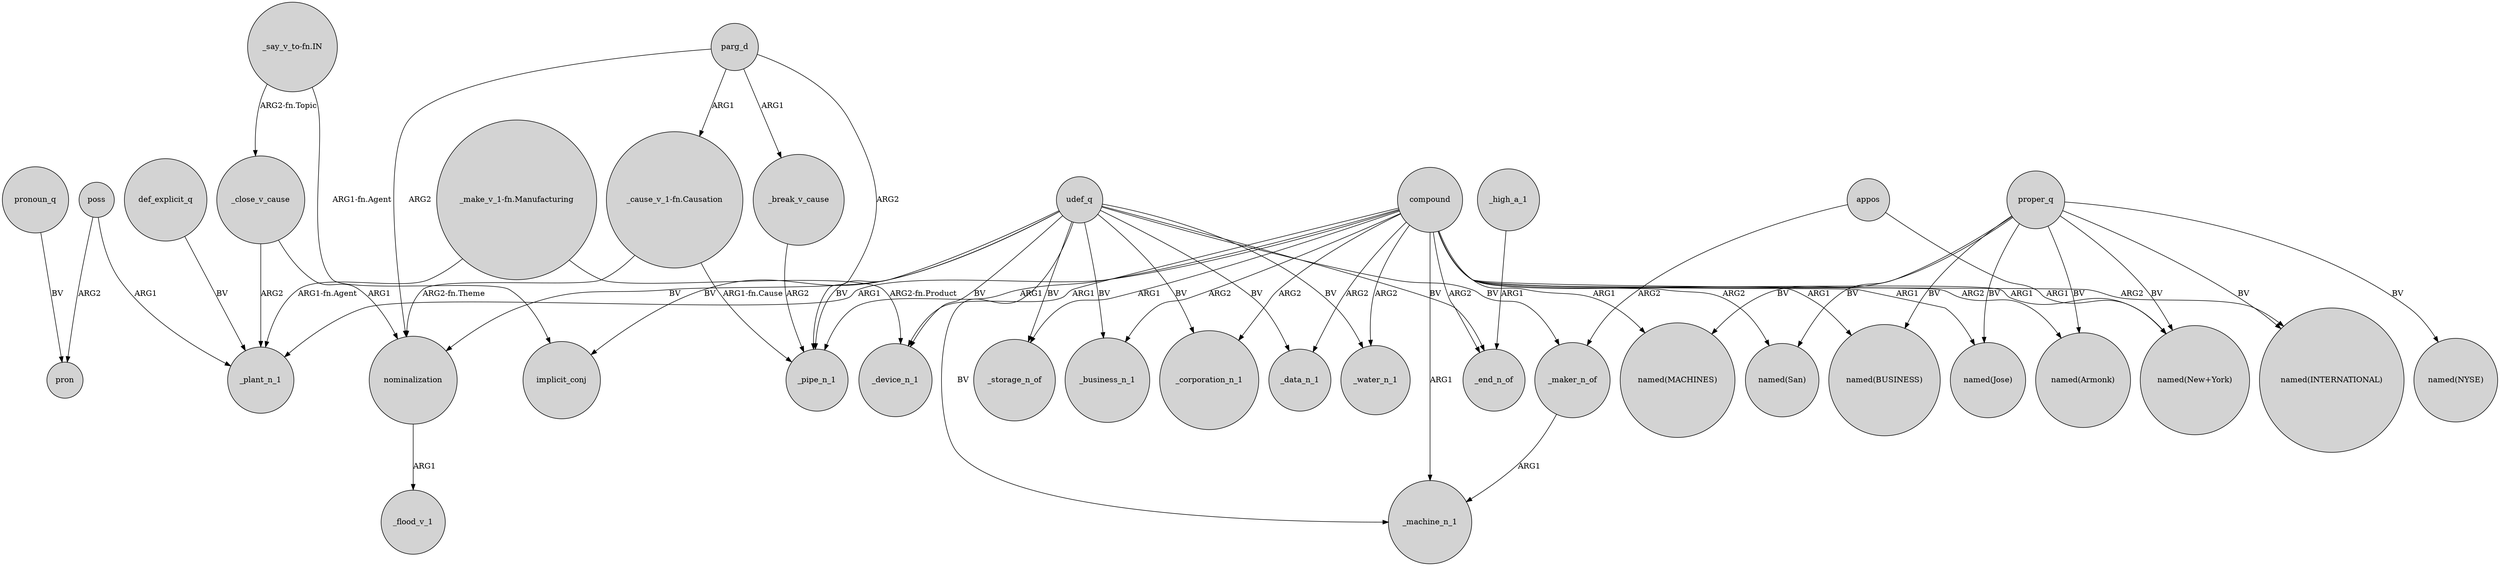 digraph {
	node [shape=circle style=filled]
	udef_q -> _machine_n_1 [label=BV]
	"_say_v_to-fn.IN" -> _close_v_cause [label="ARG2-fn.Topic"]
	poss -> _plant_n_1 [label=ARG1]
	def_explicit_q -> _plant_n_1 [label=BV]
	"_make_v_1-fn.Manufacturing" -> _device_n_1 [label="ARG2-fn.Product"]
	poss -> pron [label=ARG2]
	compound -> "named(San)" [label=ARG2]
	proper_q -> "named(INTERNATIONAL)" [label=BV]
	udef_q -> _storage_n_of [label=BV]
	udef_q -> _pipe_n_1 [label=BV]
	parg_d -> _break_v_cause [label=ARG1]
	proper_q -> "named(Jose)" [label=BV]
	udef_q -> _end_n_of [label=BV]
	proper_q -> "named(New+York)" [label=BV]
	compound -> _corporation_n_1 [label=ARG2]
	_break_v_cause -> _pipe_n_1 [label=ARG2]
	"_make_v_1-fn.Manufacturing" -> _plant_n_1 [label="ARG1-fn.Agent"]
	_close_v_cause -> _plant_n_1 [label=ARG2]
	compound -> _water_n_1 [label=ARG2]
	proper_q -> "named(Armonk)" [label=BV]
	nominalization -> _flood_v_1 [label=ARG1]
	compound -> _plant_n_1 [label=ARG1]
	appos -> "named(New+York)" [label=ARG1]
	udef_q -> implicit_conj [label=BV]
	compound -> "named(Jose)" [label=ARG1]
	proper_q -> "named(MACHINES)" [label=BV]
	compound -> _machine_n_1 [label=ARG1]
	appos -> _maker_n_of [label=ARG2]
	proper_q -> "named(NYSE)" [label=BV]
	compound -> "named(MACHINES)" [label=ARG1]
	parg_d -> _pipe_n_1 [label=ARG2]
	udef_q -> _corporation_n_1 [label=BV]
	compound -> _pipe_n_1 [label=ARG1]
	pronoun_q -> pron [label=BV]
	udef_q -> _data_n_1 [label=BV]
	udef_q -> _water_n_1 [label=BV]
	_maker_n_of -> _machine_n_1 [label=ARG1]
	parg_d -> "_cause_v_1-fn.Causation" [label=ARG1]
	proper_q -> "named(BUSINESS)" [label=BV]
	parg_d -> nominalization [label=ARG2]
	udef_q -> _maker_n_of [label=BV]
	compound -> _end_n_of [label=ARG2]
	compound -> "named(New+York)" [label=ARG1]
	"_cause_v_1-fn.Causation" -> _pipe_n_1 [label="ARG1-fn.Cause"]
	compound -> "named(BUSINESS)" [label=ARG1]
	compound -> _business_n_1 [label=ARG2]
	udef_q -> nominalization [label=BV]
	"_cause_v_1-fn.Causation" -> nominalization [label="ARG2-fn.Theme"]
	_high_a_1 -> _end_n_of [label=ARG1]
	_close_v_cause -> nominalization [label=ARG1]
	udef_q -> _business_n_1 [label=BV]
	proper_q -> "named(San)" [label=BV]
	compound -> _device_n_1 [label=ARG1]
	compound -> "named(Armonk)" [label=ARG2]
	compound -> "named(INTERNATIONAL)" [label=ARG2]
	udef_q -> _device_n_1 [label=BV]
	compound -> _data_n_1 [label=ARG2]
	"_say_v_to-fn.IN" -> implicit_conj [label="ARG1-fn.Agent"]
	compound -> _storage_n_of [label=ARG1]
}
